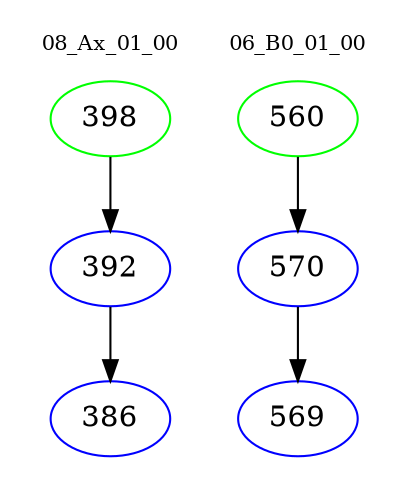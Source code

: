 digraph{
subgraph cluster_0 {
color = white
label = "08_Ax_01_00";
fontsize=10;
T0_398 [label="398", color="green"]
T0_398 -> T0_392 [color="black"]
T0_392 [label="392", color="blue"]
T0_392 -> T0_386 [color="black"]
T0_386 [label="386", color="blue"]
}
subgraph cluster_1 {
color = white
label = "06_B0_01_00";
fontsize=10;
T1_560 [label="560", color="green"]
T1_560 -> T1_570 [color="black"]
T1_570 [label="570", color="blue"]
T1_570 -> T1_569 [color="black"]
T1_569 [label="569", color="blue"]
}
}
